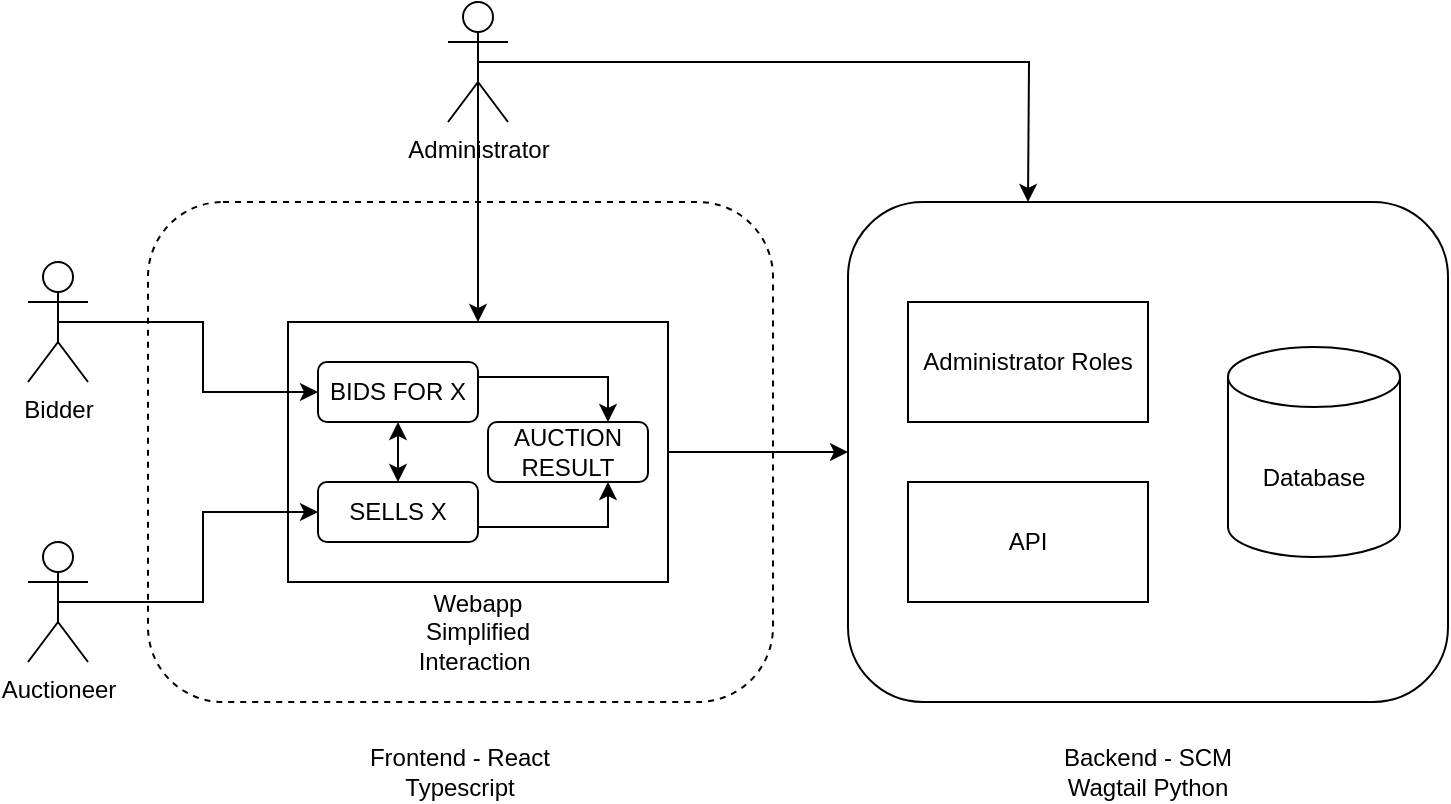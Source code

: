 <mxfile version="21.3.7" type="github">
  <diagram name="Page-1" id="6W4AaZUkjcXcDQ5Ecm52">
    <mxGraphModel dx="1050" dy="587" grid="1" gridSize="10" guides="1" tooltips="1" connect="1" arrows="1" fold="1" page="1" pageScale="1" pageWidth="827" pageHeight="1169" math="0" shadow="0">
      <root>
        <mxCell id="0" />
        <mxCell id="1" parent="0" />
        <mxCell id="XcCFvybICMbkdc_DKMNe-445" value="" style="rounded=1;whiteSpace=wrap;html=1;dashed=1;" vertex="1" parent="1">
          <mxGeometry x="110" y="190" width="312.5" height="250" as="geometry" />
        </mxCell>
        <mxCell id="XcCFvybICMbkdc_DKMNe-434" style="edgeStyle=orthogonalEdgeStyle;rounded=0;orthogonalLoop=1;jettySize=auto;html=1;exitX=1;exitY=0.5;exitDx=0;exitDy=0;entryX=0;entryY=0.5;entryDx=0;entryDy=0;" edge="1" parent="1" source="XcCFvybICMbkdc_DKMNe-6" target="XcCFvybICMbkdc_DKMNe-1">
          <mxGeometry relative="1" as="geometry" />
        </mxCell>
        <mxCell id="XcCFvybICMbkdc_DKMNe-6" value="" style="rounded=0;whiteSpace=wrap;html=1;" vertex="1" parent="1">
          <mxGeometry x="180" y="250" width="190" height="130" as="geometry" />
        </mxCell>
        <mxCell id="XcCFvybICMbkdc_DKMNe-435" style="edgeStyle=orthogonalEdgeStyle;rounded=0;orthogonalLoop=1;jettySize=auto;html=1;exitX=0.5;exitY=0.5;exitDx=0;exitDy=0;exitPerimeter=0;entryX=0;entryY=0.5;entryDx=0;entryDy=0;" edge="1" parent="1" source="XcCFvybICMbkdc_DKMNe-7" target="XcCFvybICMbkdc_DKMNe-422">
          <mxGeometry relative="1" as="geometry" />
        </mxCell>
        <mxCell id="XcCFvybICMbkdc_DKMNe-7" value="Bidder" style="shape=umlActor;verticalLabelPosition=bottom;verticalAlign=top;html=1;outlineConnect=0;" vertex="1" parent="1">
          <mxGeometry x="50" y="220" width="30" height="60" as="geometry" />
        </mxCell>
        <mxCell id="XcCFvybICMbkdc_DKMNe-436" style="edgeStyle=orthogonalEdgeStyle;rounded=0;orthogonalLoop=1;jettySize=auto;html=1;exitX=0.5;exitY=0.5;exitDx=0;exitDy=0;exitPerimeter=0;entryX=0;entryY=0.5;entryDx=0;entryDy=0;" edge="1" parent="1" source="XcCFvybICMbkdc_DKMNe-10" target="XcCFvybICMbkdc_DKMNe-424">
          <mxGeometry relative="1" as="geometry" />
        </mxCell>
        <mxCell id="XcCFvybICMbkdc_DKMNe-10" value="Auctioneer" style="shape=umlActor;verticalLabelPosition=bottom;verticalAlign=top;html=1;outlineConnect=0;" vertex="1" parent="1">
          <mxGeometry x="50" y="360" width="30" height="60" as="geometry" />
        </mxCell>
        <mxCell id="XcCFvybICMbkdc_DKMNe-437" style="edgeStyle=orthogonalEdgeStyle;rounded=0;orthogonalLoop=1;jettySize=auto;html=1;exitX=0.5;exitY=0.5;exitDx=0;exitDy=0;exitPerimeter=0;entryX=0.5;entryY=0;entryDx=0;entryDy=0;" edge="1" parent="1" source="XcCFvybICMbkdc_DKMNe-11" target="XcCFvybICMbkdc_DKMNe-6">
          <mxGeometry relative="1" as="geometry" />
        </mxCell>
        <mxCell id="XcCFvybICMbkdc_DKMNe-442" style="edgeStyle=orthogonalEdgeStyle;rounded=0;orthogonalLoop=1;jettySize=auto;html=1;exitX=0.5;exitY=0.5;exitDx=0;exitDy=0;exitPerimeter=0;" edge="1" parent="1" source="XcCFvybICMbkdc_DKMNe-11">
          <mxGeometry relative="1" as="geometry">
            <mxPoint x="550" y="190" as="targetPoint" />
          </mxGeometry>
        </mxCell>
        <mxCell id="XcCFvybICMbkdc_DKMNe-11" value="Administrator" style="shape=umlActor;verticalLabelPosition=bottom;verticalAlign=top;html=1;outlineConnect=0;" vertex="1" parent="1">
          <mxGeometry x="260" y="90" width="30" height="60" as="geometry" />
        </mxCell>
        <mxCell id="XcCFvybICMbkdc_DKMNe-19" value="" style="group" vertex="1" connectable="0" parent="1">
          <mxGeometry x="460" y="180" width="300" height="250" as="geometry" />
        </mxCell>
        <mxCell id="XcCFvybICMbkdc_DKMNe-1" value="" style="rounded=1;whiteSpace=wrap;html=1;" vertex="1" parent="XcCFvybICMbkdc_DKMNe-19">
          <mxGeometry y="10" width="300" height="250" as="geometry" />
        </mxCell>
        <mxCell id="XcCFvybICMbkdc_DKMNe-3" value="Administrator Roles" style="rounded=0;whiteSpace=wrap;html=1;" vertex="1" parent="XcCFvybICMbkdc_DKMNe-19">
          <mxGeometry x="30" y="60" width="120" height="60" as="geometry" />
        </mxCell>
        <mxCell id="XcCFvybICMbkdc_DKMNe-5" value="Database" style="shape=cylinder3;whiteSpace=wrap;html=1;boundedLbl=1;backgroundOutline=1;size=15;" vertex="1" parent="XcCFvybICMbkdc_DKMNe-19">
          <mxGeometry x="190" y="82.5" width="86" height="105" as="geometry" />
        </mxCell>
        <mxCell id="XcCFvybICMbkdc_DKMNe-439" value="API" style="rounded=0;whiteSpace=wrap;html=1;" vertex="1" parent="XcCFvybICMbkdc_DKMNe-19">
          <mxGeometry x="30" y="150" width="120" height="60" as="geometry" />
        </mxCell>
        <mxCell id="XcCFvybICMbkdc_DKMNe-431" style="edgeStyle=orthogonalEdgeStyle;rounded=0;orthogonalLoop=1;jettySize=auto;html=1;exitX=1;exitY=0.25;exitDx=0;exitDy=0;entryX=0.75;entryY=0;entryDx=0;entryDy=0;" edge="1" parent="1" source="XcCFvybICMbkdc_DKMNe-422" target="XcCFvybICMbkdc_DKMNe-423">
          <mxGeometry relative="1" as="geometry" />
        </mxCell>
        <mxCell id="XcCFvybICMbkdc_DKMNe-422" value="BIDS FOR X" style="rounded=1;whiteSpace=wrap;html=1;" vertex="1" parent="1">
          <mxGeometry x="195" y="270" width="80" height="30" as="geometry" />
        </mxCell>
        <mxCell id="XcCFvybICMbkdc_DKMNe-423" value="AUCTION RESULT" style="rounded=1;whiteSpace=wrap;html=1;" vertex="1" parent="1">
          <mxGeometry x="280" y="300" width="80" height="30" as="geometry" />
        </mxCell>
        <mxCell id="XcCFvybICMbkdc_DKMNe-432" style="edgeStyle=orthogonalEdgeStyle;rounded=0;orthogonalLoop=1;jettySize=auto;html=1;exitX=1;exitY=0.75;exitDx=0;exitDy=0;entryX=0.75;entryY=1;entryDx=0;entryDy=0;" edge="1" parent="1" source="XcCFvybICMbkdc_DKMNe-424" target="XcCFvybICMbkdc_DKMNe-423">
          <mxGeometry relative="1" as="geometry" />
        </mxCell>
        <mxCell id="XcCFvybICMbkdc_DKMNe-424" value="SELLS X" style="rounded=1;whiteSpace=wrap;html=1;" vertex="1" parent="1">
          <mxGeometry x="195" y="330" width="80" height="30" as="geometry" />
        </mxCell>
        <mxCell id="XcCFvybICMbkdc_DKMNe-427" value="" style="endArrow=classic;startArrow=classic;html=1;rounded=0;exitX=0.5;exitY=0;exitDx=0;exitDy=0;" edge="1" parent="1" source="XcCFvybICMbkdc_DKMNe-424" target="XcCFvybICMbkdc_DKMNe-422">
          <mxGeometry width="50" height="50" relative="1" as="geometry">
            <mxPoint x="200" y="340" as="sourcePoint" />
            <mxPoint x="250" y="290" as="targetPoint" />
          </mxGeometry>
        </mxCell>
        <mxCell id="XcCFvybICMbkdc_DKMNe-438" value="&lt;div style=&quot;&quot;&gt;&lt;span style=&quot;background-color: initial;&quot;&gt;Webapp Simplified Interaction&amp;nbsp;&lt;/span&gt;&lt;/div&gt;" style="text;html=1;strokeColor=none;fillColor=none;align=center;verticalAlign=middle;whiteSpace=wrap;rounded=0;" vertex="1" parent="1">
          <mxGeometry x="245" y="390" width="60" height="30" as="geometry" />
        </mxCell>
        <mxCell id="XcCFvybICMbkdc_DKMNe-444" value="Backend - SCM Wagtail Python" style="text;html=1;strokeColor=none;fillColor=none;align=center;verticalAlign=middle;whiteSpace=wrap;rounded=0;" vertex="1" parent="1">
          <mxGeometry x="565" y="460" width="90" height="30" as="geometry" />
        </mxCell>
        <mxCell id="XcCFvybICMbkdc_DKMNe-446" value="Frontend - React Typescript" style="text;html=1;strokeColor=none;fillColor=none;align=center;verticalAlign=middle;whiteSpace=wrap;rounded=0;" vertex="1" parent="1">
          <mxGeometry x="209.38" y="460" width="113.75" height="30" as="geometry" />
        </mxCell>
      </root>
    </mxGraphModel>
  </diagram>
</mxfile>
